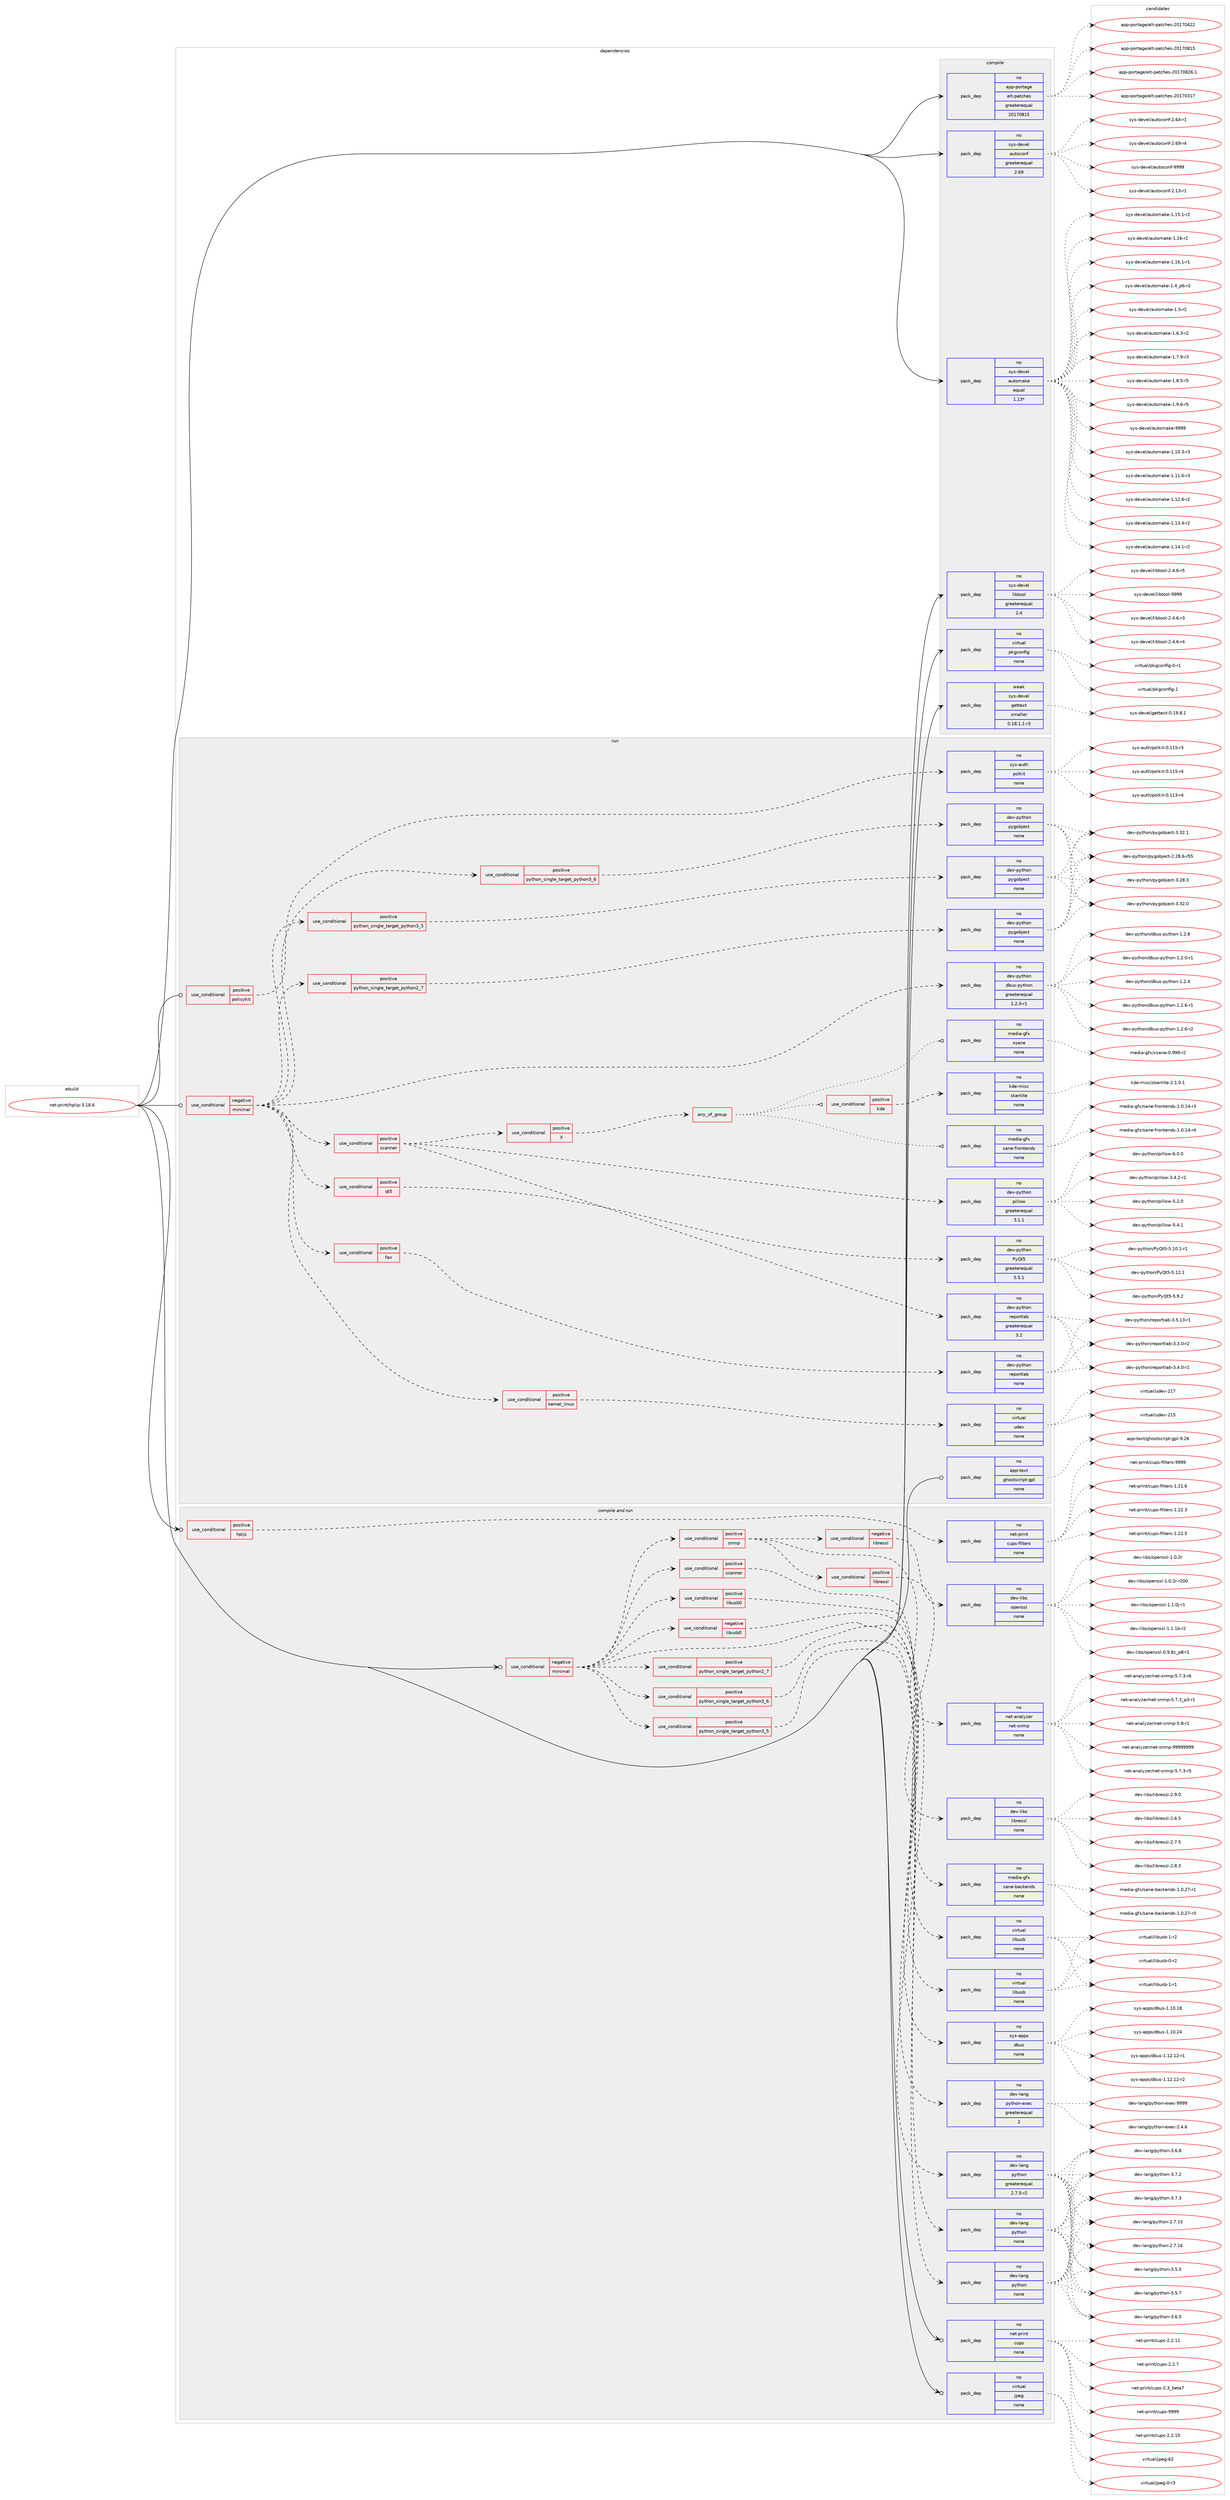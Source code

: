 digraph prolog {

# *************
# Graph options
# *************

newrank=true;
concentrate=true;
compound=true;
graph [rankdir=LR,fontname=Helvetica,fontsize=10,ranksep=1.5];#, ranksep=2.5, nodesep=0.2];
edge  [arrowhead=vee];
node  [fontname=Helvetica,fontsize=10];

# **********
# The ebuild
# **********

subgraph cluster_leftcol {
color=gray;
rank=same;
label=<<i>ebuild</i>>;
id [label="net-print/hplip-3.18.6", color=red, width=4, href="../net-print/hplip-3.18.6.svg"];
}

# ****************
# The dependencies
# ****************

subgraph cluster_midcol {
color=gray;
label=<<i>dependencies</i>>;
subgraph cluster_compile {
fillcolor="#eeeeee";
style=filled;
label=<<i>compile</i>>;
subgraph pack2963 {
dependency4004 [label=<<TABLE BORDER="0" CELLBORDER="1" CELLSPACING="0" CELLPADDING="4" WIDTH="220"><TR><TD ROWSPAN="6" CELLPADDING="30">pack_dep</TD></TR><TR><TD WIDTH="110">no</TD></TR><TR><TD>app-portage</TD></TR><TR><TD>elt-patches</TD></TR><TR><TD>greaterequal</TD></TR><TR><TD>20170815</TD></TR></TABLE>>, shape=none, color=blue];
}
id:e -> dependency4004:w [weight=20,style="solid",arrowhead="vee"];
subgraph pack2964 {
dependency4005 [label=<<TABLE BORDER="0" CELLBORDER="1" CELLSPACING="0" CELLPADDING="4" WIDTH="220"><TR><TD ROWSPAN="6" CELLPADDING="30">pack_dep</TD></TR><TR><TD WIDTH="110">no</TD></TR><TR><TD>sys-devel</TD></TR><TR><TD>autoconf</TD></TR><TR><TD>greaterequal</TD></TR><TR><TD>2.69</TD></TR></TABLE>>, shape=none, color=blue];
}
id:e -> dependency4005:w [weight=20,style="solid",arrowhead="vee"];
subgraph pack2965 {
dependency4006 [label=<<TABLE BORDER="0" CELLBORDER="1" CELLSPACING="0" CELLPADDING="4" WIDTH="220"><TR><TD ROWSPAN="6" CELLPADDING="30">pack_dep</TD></TR><TR><TD WIDTH="110">no</TD></TR><TR><TD>sys-devel</TD></TR><TR><TD>automake</TD></TR><TR><TD>equal</TD></TR><TR><TD>1.13*</TD></TR></TABLE>>, shape=none, color=blue];
}
id:e -> dependency4006:w [weight=20,style="solid",arrowhead="vee"];
subgraph pack2966 {
dependency4007 [label=<<TABLE BORDER="0" CELLBORDER="1" CELLSPACING="0" CELLPADDING="4" WIDTH="220"><TR><TD ROWSPAN="6" CELLPADDING="30">pack_dep</TD></TR><TR><TD WIDTH="110">no</TD></TR><TR><TD>sys-devel</TD></TR><TR><TD>libtool</TD></TR><TR><TD>greaterequal</TD></TR><TR><TD>2.4</TD></TR></TABLE>>, shape=none, color=blue];
}
id:e -> dependency4007:w [weight=20,style="solid",arrowhead="vee"];
subgraph pack2967 {
dependency4008 [label=<<TABLE BORDER="0" CELLBORDER="1" CELLSPACING="0" CELLPADDING="4" WIDTH="220"><TR><TD ROWSPAN="6" CELLPADDING="30">pack_dep</TD></TR><TR><TD WIDTH="110">no</TD></TR><TR><TD>virtual</TD></TR><TR><TD>pkgconfig</TD></TR><TR><TD>none</TD></TR><TR><TD></TD></TR></TABLE>>, shape=none, color=blue];
}
id:e -> dependency4008:w [weight=20,style="solid",arrowhead="vee"];
subgraph pack2968 {
dependency4009 [label=<<TABLE BORDER="0" CELLBORDER="1" CELLSPACING="0" CELLPADDING="4" WIDTH="220"><TR><TD ROWSPAN="6" CELLPADDING="30">pack_dep</TD></TR><TR><TD WIDTH="110">weak</TD></TR><TR><TD>sys-devel</TD></TR><TR><TD>gettext</TD></TR><TR><TD>smaller</TD></TR><TR><TD>0.18.1.1-r3</TD></TR></TABLE>>, shape=none, color=blue];
}
id:e -> dependency4009:w [weight=20,style="solid",arrowhead="vee"];
}
subgraph cluster_compileandrun {
fillcolor="#eeeeee";
style=filled;
label=<<i>compile and run</i>>;
subgraph cond973 {
dependency4010 [label=<<TABLE BORDER="0" CELLBORDER="1" CELLSPACING="0" CELLPADDING="4"><TR><TD ROWSPAN="3" CELLPADDING="10">use_conditional</TD></TR><TR><TD>negative</TD></TR><TR><TD>minimal</TD></TR></TABLE>>, shape=none, color=red];
subgraph cond974 {
dependency4011 [label=<<TABLE BORDER="0" CELLBORDER="1" CELLSPACING="0" CELLPADDING="4"><TR><TD ROWSPAN="3" CELLPADDING="10">use_conditional</TD></TR><TR><TD>positive</TD></TR><TR><TD>python_single_target_python2_7</TD></TR></TABLE>>, shape=none, color=red];
subgraph pack2969 {
dependency4012 [label=<<TABLE BORDER="0" CELLBORDER="1" CELLSPACING="0" CELLPADDING="4" WIDTH="220"><TR><TD ROWSPAN="6" CELLPADDING="30">pack_dep</TD></TR><TR><TD WIDTH="110">no</TD></TR><TR><TD>dev-lang</TD></TR><TR><TD>python</TD></TR><TR><TD>greaterequal</TD></TR><TR><TD>2.7.5-r2</TD></TR></TABLE>>, shape=none, color=blue];
}
dependency4011:e -> dependency4012:w [weight=20,style="dashed",arrowhead="vee"];
}
dependency4010:e -> dependency4011:w [weight=20,style="dashed",arrowhead="vee"];
subgraph cond975 {
dependency4013 [label=<<TABLE BORDER="0" CELLBORDER="1" CELLSPACING="0" CELLPADDING="4"><TR><TD ROWSPAN="3" CELLPADDING="10">use_conditional</TD></TR><TR><TD>positive</TD></TR><TR><TD>python_single_target_python3_5</TD></TR></TABLE>>, shape=none, color=red];
subgraph pack2970 {
dependency4014 [label=<<TABLE BORDER="0" CELLBORDER="1" CELLSPACING="0" CELLPADDING="4" WIDTH="220"><TR><TD ROWSPAN="6" CELLPADDING="30">pack_dep</TD></TR><TR><TD WIDTH="110">no</TD></TR><TR><TD>dev-lang</TD></TR><TR><TD>python</TD></TR><TR><TD>none</TD></TR><TR><TD></TD></TR></TABLE>>, shape=none, color=blue];
}
dependency4013:e -> dependency4014:w [weight=20,style="dashed",arrowhead="vee"];
}
dependency4010:e -> dependency4013:w [weight=20,style="dashed",arrowhead="vee"];
subgraph cond976 {
dependency4015 [label=<<TABLE BORDER="0" CELLBORDER="1" CELLSPACING="0" CELLPADDING="4"><TR><TD ROWSPAN="3" CELLPADDING="10">use_conditional</TD></TR><TR><TD>positive</TD></TR><TR><TD>python_single_target_python3_6</TD></TR></TABLE>>, shape=none, color=red];
subgraph pack2971 {
dependency4016 [label=<<TABLE BORDER="0" CELLBORDER="1" CELLSPACING="0" CELLPADDING="4" WIDTH="220"><TR><TD ROWSPAN="6" CELLPADDING="30">pack_dep</TD></TR><TR><TD WIDTH="110">no</TD></TR><TR><TD>dev-lang</TD></TR><TR><TD>python</TD></TR><TR><TD>none</TD></TR><TR><TD></TD></TR></TABLE>>, shape=none, color=blue];
}
dependency4015:e -> dependency4016:w [weight=20,style="dashed",arrowhead="vee"];
}
dependency4010:e -> dependency4015:w [weight=20,style="dashed",arrowhead="vee"];
subgraph pack2972 {
dependency4017 [label=<<TABLE BORDER="0" CELLBORDER="1" CELLSPACING="0" CELLPADDING="4" WIDTH="220"><TR><TD ROWSPAN="6" CELLPADDING="30">pack_dep</TD></TR><TR><TD WIDTH="110">no</TD></TR><TR><TD>dev-lang</TD></TR><TR><TD>python-exec</TD></TR><TR><TD>greaterequal</TD></TR><TR><TD>2</TD></TR></TABLE>>, shape=none, color=blue];
}
dependency4010:e -> dependency4017:w [weight=20,style="dashed",arrowhead="vee"];
subgraph pack2973 {
dependency4018 [label=<<TABLE BORDER="0" CELLBORDER="1" CELLSPACING="0" CELLPADDING="4" WIDTH="220"><TR><TD ROWSPAN="6" CELLPADDING="30">pack_dep</TD></TR><TR><TD WIDTH="110">no</TD></TR><TR><TD>sys-apps</TD></TR><TR><TD>dbus</TD></TR><TR><TD>none</TD></TR><TR><TD></TD></TR></TABLE>>, shape=none, color=blue];
}
dependency4010:e -> dependency4018:w [weight=20,style="dashed",arrowhead="vee"];
subgraph cond977 {
dependency4019 [label=<<TABLE BORDER="0" CELLBORDER="1" CELLSPACING="0" CELLPADDING="4"><TR><TD ROWSPAN="3" CELLPADDING="10">use_conditional</TD></TR><TR><TD>negative</TD></TR><TR><TD>libusb0</TD></TR></TABLE>>, shape=none, color=red];
subgraph pack2974 {
dependency4020 [label=<<TABLE BORDER="0" CELLBORDER="1" CELLSPACING="0" CELLPADDING="4" WIDTH="220"><TR><TD ROWSPAN="6" CELLPADDING="30">pack_dep</TD></TR><TR><TD WIDTH="110">no</TD></TR><TR><TD>virtual</TD></TR><TR><TD>libusb</TD></TR><TR><TD>none</TD></TR><TR><TD></TD></TR></TABLE>>, shape=none, color=blue];
}
dependency4019:e -> dependency4020:w [weight=20,style="dashed",arrowhead="vee"];
}
dependency4010:e -> dependency4019:w [weight=20,style="dashed",arrowhead="vee"];
subgraph cond978 {
dependency4021 [label=<<TABLE BORDER="0" CELLBORDER="1" CELLSPACING="0" CELLPADDING="4"><TR><TD ROWSPAN="3" CELLPADDING="10">use_conditional</TD></TR><TR><TD>positive</TD></TR><TR><TD>libusb0</TD></TR></TABLE>>, shape=none, color=red];
subgraph pack2975 {
dependency4022 [label=<<TABLE BORDER="0" CELLBORDER="1" CELLSPACING="0" CELLPADDING="4" WIDTH="220"><TR><TD ROWSPAN="6" CELLPADDING="30">pack_dep</TD></TR><TR><TD WIDTH="110">no</TD></TR><TR><TD>virtual</TD></TR><TR><TD>libusb</TD></TR><TR><TD>none</TD></TR><TR><TD></TD></TR></TABLE>>, shape=none, color=blue];
}
dependency4021:e -> dependency4022:w [weight=20,style="dashed",arrowhead="vee"];
}
dependency4010:e -> dependency4021:w [weight=20,style="dashed",arrowhead="vee"];
subgraph cond979 {
dependency4023 [label=<<TABLE BORDER="0" CELLBORDER="1" CELLSPACING="0" CELLPADDING="4"><TR><TD ROWSPAN="3" CELLPADDING="10">use_conditional</TD></TR><TR><TD>positive</TD></TR><TR><TD>scanner</TD></TR></TABLE>>, shape=none, color=red];
subgraph pack2976 {
dependency4024 [label=<<TABLE BORDER="0" CELLBORDER="1" CELLSPACING="0" CELLPADDING="4" WIDTH="220"><TR><TD ROWSPAN="6" CELLPADDING="30">pack_dep</TD></TR><TR><TD WIDTH="110">no</TD></TR><TR><TD>media-gfx</TD></TR><TR><TD>sane-backends</TD></TR><TR><TD>none</TD></TR><TR><TD></TD></TR></TABLE>>, shape=none, color=blue];
}
dependency4023:e -> dependency4024:w [weight=20,style="dashed",arrowhead="vee"];
}
dependency4010:e -> dependency4023:w [weight=20,style="dashed",arrowhead="vee"];
subgraph cond980 {
dependency4025 [label=<<TABLE BORDER="0" CELLBORDER="1" CELLSPACING="0" CELLPADDING="4"><TR><TD ROWSPAN="3" CELLPADDING="10">use_conditional</TD></TR><TR><TD>positive</TD></TR><TR><TD>snmp</TD></TR></TABLE>>, shape=none, color=red];
subgraph cond981 {
dependency4026 [label=<<TABLE BORDER="0" CELLBORDER="1" CELLSPACING="0" CELLPADDING="4"><TR><TD ROWSPAN="3" CELLPADDING="10">use_conditional</TD></TR><TR><TD>negative</TD></TR><TR><TD>libressl</TD></TR></TABLE>>, shape=none, color=red];
subgraph pack2977 {
dependency4027 [label=<<TABLE BORDER="0" CELLBORDER="1" CELLSPACING="0" CELLPADDING="4" WIDTH="220"><TR><TD ROWSPAN="6" CELLPADDING="30">pack_dep</TD></TR><TR><TD WIDTH="110">no</TD></TR><TR><TD>dev-libs</TD></TR><TR><TD>openssl</TD></TR><TR><TD>none</TD></TR><TR><TD></TD></TR></TABLE>>, shape=none, color=blue];
}
dependency4026:e -> dependency4027:w [weight=20,style="dashed",arrowhead="vee"];
}
dependency4025:e -> dependency4026:w [weight=20,style="dashed",arrowhead="vee"];
subgraph cond982 {
dependency4028 [label=<<TABLE BORDER="0" CELLBORDER="1" CELLSPACING="0" CELLPADDING="4"><TR><TD ROWSPAN="3" CELLPADDING="10">use_conditional</TD></TR><TR><TD>positive</TD></TR><TR><TD>libressl</TD></TR></TABLE>>, shape=none, color=red];
subgraph pack2978 {
dependency4029 [label=<<TABLE BORDER="0" CELLBORDER="1" CELLSPACING="0" CELLPADDING="4" WIDTH="220"><TR><TD ROWSPAN="6" CELLPADDING="30">pack_dep</TD></TR><TR><TD WIDTH="110">no</TD></TR><TR><TD>dev-libs</TD></TR><TR><TD>libressl</TD></TR><TR><TD>none</TD></TR><TR><TD></TD></TR></TABLE>>, shape=none, color=blue];
}
dependency4028:e -> dependency4029:w [weight=20,style="dashed",arrowhead="vee"];
}
dependency4025:e -> dependency4028:w [weight=20,style="dashed",arrowhead="vee"];
subgraph pack2979 {
dependency4030 [label=<<TABLE BORDER="0" CELLBORDER="1" CELLSPACING="0" CELLPADDING="4" WIDTH="220"><TR><TD ROWSPAN="6" CELLPADDING="30">pack_dep</TD></TR><TR><TD WIDTH="110">no</TD></TR><TR><TD>net-analyzer</TD></TR><TR><TD>net-snmp</TD></TR><TR><TD>none</TD></TR><TR><TD></TD></TR></TABLE>>, shape=none, color=blue];
}
dependency4025:e -> dependency4030:w [weight=20,style="dashed",arrowhead="vee"];
}
dependency4010:e -> dependency4025:w [weight=20,style="dashed",arrowhead="vee"];
}
id:e -> dependency4010:w [weight=20,style="solid",arrowhead="odotvee"];
subgraph cond983 {
dependency4031 [label=<<TABLE BORDER="0" CELLBORDER="1" CELLSPACING="0" CELLPADDING="4"><TR><TD ROWSPAN="3" CELLPADDING="10">use_conditional</TD></TR><TR><TD>positive</TD></TR><TR><TD>hpijs</TD></TR></TABLE>>, shape=none, color=red];
subgraph pack2980 {
dependency4032 [label=<<TABLE BORDER="0" CELLBORDER="1" CELLSPACING="0" CELLPADDING="4" WIDTH="220"><TR><TD ROWSPAN="6" CELLPADDING="30">pack_dep</TD></TR><TR><TD WIDTH="110">no</TD></TR><TR><TD>net-print</TD></TR><TR><TD>cups-filters</TD></TR><TR><TD>none</TD></TR><TR><TD></TD></TR></TABLE>>, shape=none, color=blue];
}
dependency4031:e -> dependency4032:w [weight=20,style="dashed",arrowhead="vee"];
}
id:e -> dependency4031:w [weight=20,style="solid",arrowhead="odotvee"];
subgraph pack2981 {
dependency4033 [label=<<TABLE BORDER="0" CELLBORDER="1" CELLSPACING="0" CELLPADDING="4" WIDTH="220"><TR><TD ROWSPAN="6" CELLPADDING="30">pack_dep</TD></TR><TR><TD WIDTH="110">no</TD></TR><TR><TD>net-print</TD></TR><TR><TD>cups</TD></TR><TR><TD>none</TD></TR><TR><TD></TD></TR></TABLE>>, shape=none, color=blue];
}
id:e -> dependency4033:w [weight=20,style="solid",arrowhead="odotvee"];
subgraph pack2982 {
dependency4034 [label=<<TABLE BORDER="0" CELLBORDER="1" CELLSPACING="0" CELLPADDING="4" WIDTH="220"><TR><TD ROWSPAN="6" CELLPADDING="30">pack_dep</TD></TR><TR><TD WIDTH="110">no</TD></TR><TR><TD>virtual</TD></TR><TR><TD>jpeg</TD></TR><TR><TD>none</TD></TR><TR><TD></TD></TR></TABLE>>, shape=none, color=blue];
}
id:e -> dependency4034:w [weight=20,style="solid",arrowhead="odotvee"];
}
subgraph cluster_run {
fillcolor="#eeeeee";
style=filled;
label=<<i>run</i>>;
subgraph cond984 {
dependency4035 [label=<<TABLE BORDER="0" CELLBORDER="1" CELLSPACING="0" CELLPADDING="4"><TR><TD ROWSPAN="3" CELLPADDING="10">use_conditional</TD></TR><TR><TD>negative</TD></TR><TR><TD>minimal</TD></TR></TABLE>>, shape=none, color=red];
subgraph pack2983 {
dependency4036 [label=<<TABLE BORDER="0" CELLBORDER="1" CELLSPACING="0" CELLPADDING="4" WIDTH="220"><TR><TD ROWSPAN="6" CELLPADDING="30">pack_dep</TD></TR><TR><TD WIDTH="110">no</TD></TR><TR><TD>dev-python</TD></TR><TR><TD>dbus-python</TD></TR><TR><TD>greaterequal</TD></TR><TR><TD>1.2.0-r1</TD></TR></TABLE>>, shape=none, color=blue];
}
dependency4035:e -> dependency4036:w [weight=20,style="dashed",arrowhead="vee"];
subgraph cond985 {
dependency4037 [label=<<TABLE BORDER="0" CELLBORDER="1" CELLSPACING="0" CELLPADDING="4"><TR><TD ROWSPAN="3" CELLPADDING="10">use_conditional</TD></TR><TR><TD>positive</TD></TR><TR><TD>python_single_target_python2_7</TD></TR></TABLE>>, shape=none, color=red];
subgraph pack2984 {
dependency4038 [label=<<TABLE BORDER="0" CELLBORDER="1" CELLSPACING="0" CELLPADDING="4" WIDTH="220"><TR><TD ROWSPAN="6" CELLPADDING="30">pack_dep</TD></TR><TR><TD WIDTH="110">no</TD></TR><TR><TD>dev-python</TD></TR><TR><TD>pygobject</TD></TR><TR><TD>none</TD></TR><TR><TD></TD></TR></TABLE>>, shape=none, color=blue];
}
dependency4037:e -> dependency4038:w [weight=20,style="dashed",arrowhead="vee"];
}
dependency4035:e -> dependency4037:w [weight=20,style="dashed",arrowhead="vee"];
subgraph cond986 {
dependency4039 [label=<<TABLE BORDER="0" CELLBORDER="1" CELLSPACING="0" CELLPADDING="4"><TR><TD ROWSPAN="3" CELLPADDING="10">use_conditional</TD></TR><TR><TD>positive</TD></TR><TR><TD>python_single_target_python3_5</TD></TR></TABLE>>, shape=none, color=red];
subgraph pack2985 {
dependency4040 [label=<<TABLE BORDER="0" CELLBORDER="1" CELLSPACING="0" CELLPADDING="4" WIDTH="220"><TR><TD ROWSPAN="6" CELLPADDING="30">pack_dep</TD></TR><TR><TD WIDTH="110">no</TD></TR><TR><TD>dev-python</TD></TR><TR><TD>pygobject</TD></TR><TR><TD>none</TD></TR><TR><TD></TD></TR></TABLE>>, shape=none, color=blue];
}
dependency4039:e -> dependency4040:w [weight=20,style="dashed",arrowhead="vee"];
}
dependency4035:e -> dependency4039:w [weight=20,style="dashed",arrowhead="vee"];
subgraph cond987 {
dependency4041 [label=<<TABLE BORDER="0" CELLBORDER="1" CELLSPACING="0" CELLPADDING="4"><TR><TD ROWSPAN="3" CELLPADDING="10">use_conditional</TD></TR><TR><TD>positive</TD></TR><TR><TD>python_single_target_python3_6</TD></TR></TABLE>>, shape=none, color=red];
subgraph pack2986 {
dependency4042 [label=<<TABLE BORDER="0" CELLBORDER="1" CELLSPACING="0" CELLPADDING="4" WIDTH="220"><TR><TD ROWSPAN="6" CELLPADDING="30">pack_dep</TD></TR><TR><TD WIDTH="110">no</TD></TR><TR><TD>dev-python</TD></TR><TR><TD>pygobject</TD></TR><TR><TD>none</TD></TR><TR><TD></TD></TR></TABLE>>, shape=none, color=blue];
}
dependency4041:e -> dependency4042:w [weight=20,style="dashed",arrowhead="vee"];
}
dependency4035:e -> dependency4041:w [weight=20,style="dashed",arrowhead="vee"];
subgraph cond988 {
dependency4043 [label=<<TABLE BORDER="0" CELLBORDER="1" CELLSPACING="0" CELLPADDING="4"><TR><TD ROWSPAN="3" CELLPADDING="10">use_conditional</TD></TR><TR><TD>positive</TD></TR><TR><TD>fax</TD></TR></TABLE>>, shape=none, color=red];
subgraph pack2987 {
dependency4044 [label=<<TABLE BORDER="0" CELLBORDER="1" CELLSPACING="0" CELLPADDING="4" WIDTH="220"><TR><TD ROWSPAN="6" CELLPADDING="30">pack_dep</TD></TR><TR><TD WIDTH="110">no</TD></TR><TR><TD>dev-python</TD></TR><TR><TD>reportlab</TD></TR><TR><TD>none</TD></TR><TR><TD></TD></TR></TABLE>>, shape=none, color=blue];
}
dependency4043:e -> dependency4044:w [weight=20,style="dashed",arrowhead="vee"];
}
dependency4035:e -> dependency4043:w [weight=20,style="dashed",arrowhead="vee"];
subgraph cond989 {
dependency4045 [label=<<TABLE BORDER="0" CELLBORDER="1" CELLSPACING="0" CELLPADDING="4"><TR><TD ROWSPAN="3" CELLPADDING="10">use_conditional</TD></TR><TR><TD>positive</TD></TR><TR><TD>kernel_linux</TD></TR></TABLE>>, shape=none, color=red];
subgraph pack2988 {
dependency4046 [label=<<TABLE BORDER="0" CELLBORDER="1" CELLSPACING="0" CELLPADDING="4" WIDTH="220"><TR><TD ROWSPAN="6" CELLPADDING="30">pack_dep</TD></TR><TR><TD WIDTH="110">no</TD></TR><TR><TD>virtual</TD></TR><TR><TD>udev</TD></TR><TR><TD>none</TD></TR><TR><TD></TD></TR></TABLE>>, shape=none, color=blue];
}
dependency4045:e -> dependency4046:w [weight=20,style="dashed",arrowhead="vee"];
}
dependency4035:e -> dependency4045:w [weight=20,style="dashed",arrowhead="vee"];
subgraph cond990 {
dependency4047 [label=<<TABLE BORDER="0" CELLBORDER="1" CELLSPACING="0" CELLPADDING="4"><TR><TD ROWSPAN="3" CELLPADDING="10">use_conditional</TD></TR><TR><TD>positive</TD></TR><TR><TD>qt5</TD></TR></TABLE>>, shape=none, color=red];
subgraph pack2989 {
dependency4048 [label=<<TABLE BORDER="0" CELLBORDER="1" CELLSPACING="0" CELLPADDING="4" WIDTH="220"><TR><TD ROWSPAN="6" CELLPADDING="30">pack_dep</TD></TR><TR><TD WIDTH="110">no</TD></TR><TR><TD>dev-python</TD></TR><TR><TD>PyQt5</TD></TR><TR><TD>greaterequal</TD></TR><TR><TD>5.5.1</TD></TR></TABLE>>, shape=none, color=blue];
}
dependency4047:e -> dependency4048:w [weight=20,style="dashed",arrowhead="vee"];
}
dependency4035:e -> dependency4047:w [weight=20,style="dashed",arrowhead="vee"];
subgraph cond991 {
dependency4049 [label=<<TABLE BORDER="0" CELLBORDER="1" CELLSPACING="0" CELLPADDING="4"><TR><TD ROWSPAN="3" CELLPADDING="10">use_conditional</TD></TR><TR><TD>positive</TD></TR><TR><TD>scanner</TD></TR></TABLE>>, shape=none, color=red];
subgraph pack2990 {
dependency4050 [label=<<TABLE BORDER="0" CELLBORDER="1" CELLSPACING="0" CELLPADDING="4" WIDTH="220"><TR><TD ROWSPAN="6" CELLPADDING="30">pack_dep</TD></TR><TR><TD WIDTH="110">no</TD></TR><TR><TD>dev-python</TD></TR><TR><TD>reportlab</TD></TR><TR><TD>greaterequal</TD></TR><TR><TD>3.2</TD></TR></TABLE>>, shape=none, color=blue];
}
dependency4049:e -> dependency4050:w [weight=20,style="dashed",arrowhead="vee"];
subgraph pack2991 {
dependency4051 [label=<<TABLE BORDER="0" CELLBORDER="1" CELLSPACING="0" CELLPADDING="4" WIDTH="220"><TR><TD ROWSPAN="6" CELLPADDING="30">pack_dep</TD></TR><TR><TD WIDTH="110">no</TD></TR><TR><TD>dev-python</TD></TR><TR><TD>pillow</TD></TR><TR><TD>greaterequal</TD></TR><TR><TD>3.1.1</TD></TR></TABLE>>, shape=none, color=blue];
}
dependency4049:e -> dependency4051:w [weight=20,style="dashed",arrowhead="vee"];
subgraph cond992 {
dependency4052 [label=<<TABLE BORDER="0" CELLBORDER="1" CELLSPACING="0" CELLPADDING="4"><TR><TD ROWSPAN="3" CELLPADDING="10">use_conditional</TD></TR><TR><TD>positive</TD></TR><TR><TD>X</TD></TR></TABLE>>, shape=none, color=red];
subgraph any55 {
dependency4053 [label=<<TABLE BORDER="0" CELLBORDER="1" CELLSPACING="0" CELLPADDING="4"><TR><TD CELLPADDING="10">any_of_group</TD></TR></TABLE>>, shape=none, color=red];subgraph cond993 {
dependency4054 [label=<<TABLE BORDER="0" CELLBORDER="1" CELLSPACING="0" CELLPADDING="4"><TR><TD ROWSPAN="3" CELLPADDING="10">use_conditional</TD></TR><TR><TD>positive</TD></TR><TR><TD>kde</TD></TR></TABLE>>, shape=none, color=red];
subgraph pack2992 {
dependency4055 [label=<<TABLE BORDER="0" CELLBORDER="1" CELLSPACING="0" CELLPADDING="4" WIDTH="220"><TR><TD ROWSPAN="6" CELLPADDING="30">pack_dep</TD></TR><TR><TD WIDTH="110">no</TD></TR><TR><TD>kde-misc</TD></TR><TR><TD>skanlite</TD></TR><TR><TD>none</TD></TR><TR><TD></TD></TR></TABLE>>, shape=none, color=blue];
}
dependency4054:e -> dependency4055:w [weight=20,style="dashed",arrowhead="vee"];
}
dependency4053:e -> dependency4054:w [weight=20,style="dotted",arrowhead="oinv"];
subgraph pack2993 {
dependency4056 [label=<<TABLE BORDER="0" CELLBORDER="1" CELLSPACING="0" CELLPADDING="4" WIDTH="220"><TR><TD ROWSPAN="6" CELLPADDING="30">pack_dep</TD></TR><TR><TD WIDTH="110">no</TD></TR><TR><TD>media-gfx</TD></TR><TR><TD>xsane</TD></TR><TR><TD>none</TD></TR><TR><TD></TD></TR></TABLE>>, shape=none, color=blue];
}
dependency4053:e -> dependency4056:w [weight=20,style="dotted",arrowhead="oinv"];
subgraph pack2994 {
dependency4057 [label=<<TABLE BORDER="0" CELLBORDER="1" CELLSPACING="0" CELLPADDING="4" WIDTH="220"><TR><TD ROWSPAN="6" CELLPADDING="30">pack_dep</TD></TR><TR><TD WIDTH="110">no</TD></TR><TR><TD>media-gfx</TD></TR><TR><TD>sane-frontends</TD></TR><TR><TD>none</TD></TR><TR><TD></TD></TR></TABLE>>, shape=none, color=blue];
}
dependency4053:e -> dependency4057:w [weight=20,style="dotted",arrowhead="oinv"];
}
dependency4052:e -> dependency4053:w [weight=20,style="dashed",arrowhead="vee"];
}
dependency4049:e -> dependency4052:w [weight=20,style="dashed",arrowhead="vee"];
}
dependency4035:e -> dependency4049:w [weight=20,style="dashed",arrowhead="vee"];
}
id:e -> dependency4035:w [weight=20,style="solid",arrowhead="odot"];
subgraph cond994 {
dependency4058 [label=<<TABLE BORDER="0" CELLBORDER="1" CELLSPACING="0" CELLPADDING="4"><TR><TD ROWSPAN="3" CELLPADDING="10">use_conditional</TD></TR><TR><TD>positive</TD></TR><TR><TD>policykit</TD></TR></TABLE>>, shape=none, color=red];
subgraph pack2995 {
dependency4059 [label=<<TABLE BORDER="0" CELLBORDER="1" CELLSPACING="0" CELLPADDING="4" WIDTH="220"><TR><TD ROWSPAN="6" CELLPADDING="30">pack_dep</TD></TR><TR><TD WIDTH="110">no</TD></TR><TR><TD>sys-auth</TD></TR><TR><TD>polkit</TD></TR><TR><TD>none</TD></TR><TR><TD></TD></TR></TABLE>>, shape=none, color=blue];
}
dependency4058:e -> dependency4059:w [weight=20,style="dashed",arrowhead="vee"];
}
id:e -> dependency4058:w [weight=20,style="solid",arrowhead="odot"];
subgraph pack2996 {
dependency4060 [label=<<TABLE BORDER="0" CELLBORDER="1" CELLSPACING="0" CELLPADDING="4" WIDTH="220"><TR><TD ROWSPAN="6" CELLPADDING="30">pack_dep</TD></TR><TR><TD WIDTH="110">no</TD></TR><TR><TD>app-text</TD></TR><TR><TD>ghostscript-gpl</TD></TR><TR><TD>none</TD></TR><TR><TD></TD></TR></TABLE>>, shape=none, color=blue];
}
id:e -> dependency4060:w [weight=20,style="solid",arrowhead="odot"];
}
}

# **************
# The candidates
# **************

subgraph cluster_choices {
rank=same;
color=gray;
label=<<i>candidates</i>>;

subgraph choice2963 {
color=black;
nodesep=1;
choice97112112451121111141169710310147101108116451129711699104101115455048495548514955 [label="app-portage/elt-patches-20170317", color=red, width=4,href="../app-portage/elt-patches-20170317.svg"];
choice97112112451121111141169710310147101108116451129711699104101115455048495548525050 [label="app-portage/elt-patches-20170422", color=red, width=4,href="../app-portage/elt-patches-20170422.svg"];
choice97112112451121111141169710310147101108116451129711699104101115455048495548564953 [label="app-portage/elt-patches-20170815", color=red, width=4,href="../app-portage/elt-patches-20170815.svg"];
choice971121124511211111411697103101471011081164511297116991041011154550484955485650544649 [label="app-portage/elt-patches-20170826.1", color=red, width=4,href="../app-portage/elt-patches-20170826.1.svg"];
dependency4004:e -> choice97112112451121111141169710310147101108116451129711699104101115455048495548514955:w [style=dotted,weight="100"];
dependency4004:e -> choice97112112451121111141169710310147101108116451129711699104101115455048495548525050:w [style=dotted,weight="100"];
dependency4004:e -> choice97112112451121111141169710310147101108116451129711699104101115455048495548564953:w [style=dotted,weight="100"];
dependency4004:e -> choice971121124511211111411697103101471011081164511297116991041011154550484955485650544649:w [style=dotted,weight="100"];
}
subgraph choice2964 {
color=black;
nodesep=1;
choice1151211154510010111810110847971171161119911111010245504649514511449 [label="sys-devel/autoconf-2.13-r1", color=red, width=4,href="../sys-devel/autoconf-2.13-r1.svg"];
choice1151211154510010111810110847971171161119911111010245504654524511449 [label="sys-devel/autoconf-2.64-r1", color=red, width=4,href="../sys-devel/autoconf-2.64-r1.svg"];
choice1151211154510010111810110847971171161119911111010245504654574511452 [label="sys-devel/autoconf-2.69-r4", color=red, width=4,href="../sys-devel/autoconf-2.69-r4.svg"];
choice115121115451001011181011084797117116111991111101024557575757 [label="sys-devel/autoconf-9999", color=red, width=4,href="../sys-devel/autoconf-9999.svg"];
dependency4005:e -> choice1151211154510010111810110847971171161119911111010245504649514511449:w [style=dotted,weight="100"];
dependency4005:e -> choice1151211154510010111810110847971171161119911111010245504654524511449:w [style=dotted,weight="100"];
dependency4005:e -> choice1151211154510010111810110847971171161119911111010245504654574511452:w [style=dotted,weight="100"];
dependency4005:e -> choice115121115451001011181011084797117116111991111101024557575757:w [style=dotted,weight="100"];
}
subgraph choice2965 {
color=black;
nodesep=1;
choice11512111545100101118101108479711711611110997107101454946494846514511451 [label="sys-devel/automake-1.10.3-r3", color=red, width=4,href="../sys-devel/automake-1.10.3-r3.svg"];
choice11512111545100101118101108479711711611110997107101454946494946544511451 [label="sys-devel/automake-1.11.6-r3", color=red, width=4,href="../sys-devel/automake-1.11.6-r3.svg"];
choice11512111545100101118101108479711711611110997107101454946495046544511450 [label="sys-devel/automake-1.12.6-r2", color=red, width=4,href="../sys-devel/automake-1.12.6-r2.svg"];
choice11512111545100101118101108479711711611110997107101454946495146524511450 [label="sys-devel/automake-1.13.4-r2", color=red, width=4,href="../sys-devel/automake-1.13.4-r2.svg"];
choice11512111545100101118101108479711711611110997107101454946495246494511450 [label="sys-devel/automake-1.14.1-r2", color=red, width=4,href="../sys-devel/automake-1.14.1-r2.svg"];
choice11512111545100101118101108479711711611110997107101454946495346494511450 [label="sys-devel/automake-1.15.1-r2", color=red, width=4,href="../sys-devel/automake-1.15.1-r2.svg"];
choice1151211154510010111810110847971171161111099710710145494649544511450 [label="sys-devel/automake-1.16-r2", color=red, width=4,href="../sys-devel/automake-1.16-r2.svg"];
choice11512111545100101118101108479711711611110997107101454946495446494511449 [label="sys-devel/automake-1.16.1-r1", color=red, width=4,href="../sys-devel/automake-1.16.1-r1.svg"];
choice115121115451001011181011084797117116111109971071014549465295112544511450 [label="sys-devel/automake-1.4_p6-r2", color=red, width=4,href="../sys-devel/automake-1.4_p6-r2.svg"];
choice11512111545100101118101108479711711611110997107101454946534511450 [label="sys-devel/automake-1.5-r2", color=red, width=4,href="../sys-devel/automake-1.5-r2.svg"];
choice115121115451001011181011084797117116111109971071014549465446514511450 [label="sys-devel/automake-1.6.3-r2", color=red, width=4,href="../sys-devel/automake-1.6.3-r2.svg"];
choice115121115451001011181011084797117116111109971071014549465546574511451 [label="sys-devel/automake-1.7.9-r3", color=red, width=4,href="../sys-devel/automake-1.7.9-r3.svg"];
choice115121115451001011181011084797117116111109971071014549465646534511453 [label="sys-devel/automake-1.8.5-r5", color=red, width=4,href="../sys-devel/automake-1.8.5-r5.svg"];
choice115121115451001011181011084797117116111109971071014549465746544511453 [label="sys-devel/automake-1.9.6-r5", color=red, width=4,href="../sys-devel/automake-1.9.6-r5.svg"];
choice115121115451001011181011084797117116111109971071014557575757 [label="sys-devel/automake-9999", color=red, width=4,href="../sys-devel/automake-9999.svg"];
dependency4006:e -> choice11512111545100101118101108479711711611110997107101454946494846514511451:w [style=dotted,weight="100"];
dependency4006:e -> choice11512111545100101118101108479711711611110997107101454946494946544511451:w [style=dotted,weight="100"];
dependency4006:e -> choice11512111545100101118101108479711711611110997107101454946495046544511450:w [style=dotted,weight="100"];
dependency4006:e -> choice11512111545100101118101108479711711611110997107101454946495146524511450:w [style=dotted,weight="100"];
dependency4006:e -> choice11512111545100101118101108479711711611110997107101454946495246494511450:w [style=dotted,weight="100"];
dependency4006:e -> choice11512111545100101118101108479711711611110997107101454946495346494511450:w [style=dotted,weight="100"];
dependency4006:e -> choice1151211154510010111810110847971171161111099710710145494649544511450:w [style=dotted,weight="100"];
dependency4006:e -> choice11512111545100101118101108479711711611110997107101454946495446494511449:w [style=dotted,weight="100"];
dependency4006:e -> choice115121115451001011181011084797117116111109971071014549465295112544511450:w [style=dotted,weight="100"];
dependency4006:e -> choice11512111545100101118101108479711711611110997107101454946534511450:w [style=dotted,weight="100"];
dependency4006:e -> choice115121115451001011181011084797117116111109971071014549465446514511450:w [style=dotted,weight="100"];
dependency4006:e -> choice115121115451001011181011084797117116111109971071014549465546574511451:w [style=dotted,weight="100"];
dependency4006:e -> choice115121115451001011181011084797117116111109971071014549465646534511453:w [style=dotted,weight="100"];
dependency4006:e -> choice115121115451001011181011084797117116111109971071014549465746544511453:w [style=dotted,weight="100"];
dependency4006:e -> choice115121115451001011181011084797117116111109971071014557575757:w [style=dotted,weight="100"];
}
subgraph choice2966 {
color=black;
nodesep=1;
choice1151211154510010111810110847108105981161111111084550465246544511451 [label="sys-devel/libtool-2.4.6-r3", color=red, width=4,href="../sys-devel/libtool-2.4.6-r3.svg"];
choice1151211154510010111810110847108105981161111111084550465246544511452 [label="sys-devel/libtool-2.4.6-r4", color=red, width=4,href="../sys-devel/libtool-2.4.6-r4.svg"];
choice1151211154510010111810110847108105981161111111084550465246544511453 [label="sys-devel/libtool-2.4.6-r5", color=red, width=4,href="../sys-devel/libtool-2.4.6-r5.svg"];
choice1151211154510010111810110847108105981161111111084557575757 [label="sys-devel/libtool-9999", color=red, width=4,href="../sys-devel/libtool-9999.svg"];
dependency4007:e -> choice1151211154510010111810110847108105981161111111084550465246544511451:w [style=dotted,weight="100"];
dependency4007:e -> choice1151211154510010111810110847108105981161111111084550465246544511452:w [style=dotted,weight="100"];
dependency4007:e -> choice1151211154510010111810110847108105981161111111084550465246544511453:w [style=dotted,weight="100"];
dependency4007:e -> choice1151211154510010111810110847108105981161111111084557575757:w [style=dotted,weight="100"];
}
subgraph choice2967 {
color=black;
nodesep=1;
choice11810511411611797108471121071039911111010210510345484511449 [label="virtual/pkgconfig-0-r1", color=red, width=4,href="../virtual/pkgconfig-0-r1.svg"];
choice1181051141161179710847112107103991111101021051034549 [label="virtual/pkgconfig-1", color=red, width=4,href="../virtual/pkgconfig-1.svg"];
dependency4008:e -> choice11810511411611797108471121071039911111010210510345484511449:w [style=dotted,weight="100"];
dependency4008:e -> choice1181051141161179710847112107103991111101021051034549:w [style=dotted,weight="100"];
}
subgraph choice2968 {
color=black;
nodesep=1;
choice1151211154510010111810110847103101116116101120116454846495746564649 [label="sys-devel/gettext-0.19.8.1", color=red, width=4,href="../sys-devel/gettext-0.19.8.1.svg"];
dependency4009:e -> choice1151211154510010111810110847103101116116101120116454846495746564649:w [style=dotted,weight="100"];
}
subgraph choice2969 {
color=black;
nodesep=1;
choice10010111845108971101034711212111610411111045504655464953 [label="dev-lang/python-2.7.15", color=red, width=4,href="../dev-lang/python-2.7.15.svg"];
choice10010111845108971101034711212111610411111045504655464954 [label="dev-lang/python-2.7.16", color=red, width=4,href="../dev-lang/python-2.7.16.svg"];
choice100101118451089711010347112121116104111110455146534653 [label="dev-lang/python-3.5.5", color=red, width=4,href="../dev-lang/python-3.5.5.svg"];
choice100101118451089711010347112121116104111110455146534655 [label="dev-lang/python-3.5.7", color=red, width=4,href="../dev-lang/python-3.5.7.svg"];
choice100101118451089711010347112121116104111110455146544653 [label="dev-lang/python-3.6.5", color=red, width=4,href="../dev-lang/python-3.6.5.svg"];
choice100101118451089711010347112121116104111110455146544656 [label="dev-lang/python-3.6.8", color=red, width=4,href="../dev-lang/python-3.6.8.svg"];
choice100101118451089711010347112121116104111110455146554650 [label="dev-lang/python-3.7.2", color=red, width=4,href="../dev-lang/python-3.7.2.svg"];
choice100101118451089711010347112121116104111110455146554651 [label="dev-lang/python-3.7.3", color=red, width=4,href="../dev-lang/python-3.7.3.svg"];
dependency4012:e -> choice10010111845108971101034711212111610411111045504655464953:w [style=dotted,weight="100"];
dependency4012:e -> choice10010111845108971101034711212111610411111045504655464954:w [style=dotted,weight="100"];
dependency4012:e -> choice100101118451089711010347112121116104111110455146534653:w [style=dotted,weight="100"];
dependency4012:e -> choice100101118451089711010347112121116104111110455146534655:w [style=dotted,weight="100"];
dependency4012:e -> choice100101118451089711010347112121116104111110455146544653:w [style=dotted,weight="100"];
dependency4012:e -> choice100101118451089711010347112121116104111110455146544656:w [style=dotted,weight="100"];
dependency4012:e -> choice100101118451089711010347112121116104111110455146554650:w [style=dotted,weight="100"];
dependency4012:e -> choice100101118451089711010347112121116104111110455146554651:w [style=dotted,weight="100"];
}
subgraph choice2970 {
color=black;
nodesep=1;
choice10010111845108971101034711212111610411111045504655464953 [label="dev-lang/python-2.7.15", color=red, width=4,href="../dev-lang/python-2.7.15.svg"];
choice10010111845108971101034711212111610411111045504655464954 [label="dev-lang/python-2.7.16", color=red, width=4,href="../dev-lang/python-2.7.16.svg"];
choice100101118451089711010347112121116104111110455146534653 [label="dev-lang/python-3.5.5", color=red, width=4,href="../dev-lang/python-3.5.5.svg"];
choice100101118451089711010347112121116104111110455146534655 [label="dev-lang/python-3.5.7", color=red, width=4,href="../dev-lang/python-3.5.7.svg"];
choice100101118451089711010347112121116104111110455146544653 [label="dev-lang/python-3.6.5", color=red, width=4,href="../dev-lang/python-3.6.5.svg"];
choice100101118451089711010347112121116104111110455146544656 [label="dev-lang/python-3.6.8", color=red, width=4,href="../dev-lang/python-3.6.8.svg"];
choice100101118451089711010347112121116104111110455146554650 [label="dev-lang/python-3.7.2", color=red, width=4,href="../dev-lang/python-3.7.2.svg"];
choice100101118451089711010347112121116104111110455146554651 [label="dev-lang/python-3.7.3", color=red, width=4,href="../dev-lang/python-3.7.3.svg"];
dependency4014:e -> choice10010111845108971101034711212111610411111045504655464953:w [style=dotted,weight="100"];
dependency4014:e -> choice10010111845108971101034711212111610411111045504655464954:w [style=dotted,weight="100"];
dependency4014:e -> choice100101118451089711010347112121116104111110455146534653:w [style=dotted,weight="100"];
dependency4014:e -> choice100101118451089711010347112121116104111110455146534655:w [style=dotted,weight="100"];
dependency4014:e -> choice100101118451089711010347112121116104111110455146544653:w [style=dotted,weight="100"];
dependency4014:e -> choice100101118451089711010347112121116104111110455146544656:w [style=dotted,weight="100"];
dependency4014:e -> choice100101118451089711010347112121116104111110455146554650:w [style=dotted,weight="100"];
dependency4014:e -> choice100101118451089711010347112121116104111110455146554651:w [style=dotted,weight="100"];
}
subgraph choice2971 {
color=black;
nodesep=1;
choice10010111845108971101034711212111610411111045504655464953 [label="dev-lang/python-2.7.15", color=red, width=4,href="../dev-lang/python-2.7.15.svg"];
choice10010111845108971101034711212111610411111045504655464954 [label="dev-lang/python-2.7.16", color=red, width=4,href="../dev-lang/python-2.7.16.svg"];
choice100101118451089711010347112121116104111110455146534653 [label="dev-lang/python-3.5.5", color=red, width=4,href="../dev-lang/python-3.5.5.svg"];
choice100101118451089711010347112121116104111110455146534655 [label="dev-lang/python-3.5.7", color=red, width=4,href="../dev-lang/python-3.5.7.svg"];
choice100101118451089711010347112121116104111110455146544653 [label="dev-lang/python-3.6.5", color=red, width=4,href="../dev-lang/python-3.6.5.svg"];
choice100101118451089711010347112121116104111110455146544656 [label="dev-lang/python-3.6.8", color=red, width=4,href="../dev-lang/python-3.6.8.svg"];
choice100101118451089711010347112121116104111110455146554650 [label="dev-lang/python-3.7.2", color=red, width=4,href="../dev-lang/python-3.7.2.svg"];
choice100101118451089711010347112121116104111110455146554651 [label="dev-lang/python-3.7.3", color=red, width=4,href="../dev-lang/python-3.7.3.svg"];
dependency4016:e -> choice10010111845108971101034711212111610411111045504655464953:w [style=dotted,weight="100"];
dependency4016:e -> choice10010111845108971101034711212111610411111045504655464954:w [style=dotted,weight="100"];
dependency4016:e -> choice100101118451089711010347112121116104111110455146534653:w [style=dotted,weight="100"];
dependency4016:e -> choice100101118451089711010347112121116104111110455146534655:w [style=dotted,weight="100"];
dependency4016:e -> choice100101118451089711010347112121116104111110455146544653:w [style=dotted,weight="100"];
dependency4016:e -> choice100101118451089711010347112121116104111110455146544656:w [style=dotted,weight="100"];
dependency4016:e -> choice100101118451089711010347112121116104111110455146554650:w [style=dotted,weight="100"];
dependency4016:e -> choice100101118451089711010347112121116104111110455146554651:w [style=dotted,weight="100"];
}
subgraph choice2972 {
color=black;
nodesep=1;
choice1001011184510897110103471121211161041111104510112010199455046524654 [label="dev-lang/python-exec-2.4.6", color=red, width=4,href="../dev-lang/python-exec-2.4.6.svg"];
choice10010111845108971101034711212111610411111045101120101994557575757 [label="dev-lang/python-exec-9999", color=red, width=4,href="../dev-lang/python-exec-9999.svg"];
dependency4017:e -> choice1001011184510897110103471121211161041111104510112010199455046524654:w [style=dotted,weight="100"];
dependency4017:e -> choice10010111845108971101034711212111610411111045101120101994557575757:w [style=dotted,weight="100"];
}
subgraph choice2973 {
color=black;
nodesep=1;
choice115121115459711211211547100981171154549464948464956 [label="sys-apps/dbus-1.10.18", color=red, width=4,href="../sys-apps/dbus-1.10.18.svg"];
choice115121115459711211211547100981171154549464948465052 [label="sys-apps/dbus-1.10.24", color=red, width=4,href="../sys-apps/dbus-1.10.24.svg"];
choice1151211154597112112115471009811711545494649504649504511449 [label="sys-apps/dbus-1.12.12-r1", color=red, width=4,href="../sys-apps/dbus-1.12.12-r1.svg"];
choice1151211154597112112115471009811711545494649504649504511450 [label="sys-apps/dbus-1.12.12-r2", color=red, width=4,href="../sys-apps/dbus-1.12.12-r2.svg"];
dependency4018:e -> choice115121115459711211211547100981171154549464948464956:w [style=dotted,weight="100"];
dependency4018:e -> choice115121115459711211211547100981171154549464948465052:w [style=dotted,weight="100"];
dependency4018:e -> choice1151211154597112112115471009811711545494649504649504511449:w [style=dotted,weight="100"];
dependency4018:e -> choice1151211154597112112115471009811711545494649504649504511450:w [style=dotted,weight="100"];
}
subgraph choice2974 {
color=black;
nodesep=1;
choice1181051141161179710847108105981171159845484511450 [label="virtual/libusb-0-r2", color=red, width=4,href="../virtual/libusb-0-r2.svg"];
choice1181051141161179710847108105981171159845494511449 [label="virtual/libusb-1-r1", color=red, width=4,href="../virtual/libusb-1-r1.svg"];
choice1181051141161179710847108105981171159845494511450 [label="virtual/libusb-1-r2", color=red, width=4,href="../virtual/libusb-1-r2.svg"];
dependency4020:e -> choice1181051141161179710847108105981171159845484511450:w [style=dotted,weight="100"];
dependency4020:e -> choice1181051141161179710847108105981171159845494511449:w [style=dotted,weight="100"];
dependency4020:e -> choice1181051141161179710847108105981171159845494511450:w [style=dotted,weight="100"];
}
subgraph choice2975 {
color=black;
nodesep=1;
choice1181051141161179710847108105981171159845484511450 [label="virtual/libusb-0-r2", color=red, width=4,href="../virtual/libusb-0-r2.svg"];
choice1181051141161179710847108105981171159845494511449 [label="virtual/libusb-1-r1", color=red, width=4,href="../virtual/libusb-1-r1.svg"];
choice1181051141161179710847108105981171159845494511450 [label="virtual/libusb-1-r2", color=red, width=4,href="../virtual/libusb-1-r2.svg"];
dependency4022:e -> choice1181051141161179710847108105981171159845484511450:w [style=dotted,weight="100"];
dependency4022:e -> choice1181051141161179710847108105981171159845494511449:w [style=dotted,weight="100"];
dependency4022:e -> choice1181051141161179710847108105981171159845494511450:w [style=dotted,weight="100"];
}
subgraph choice2976 {
color=black;
nodesep=1;
choice1091011001059745103102120471159711010145989799107101110100115454946484650554511449 [label="media-gfx/sane-backends-1.0.27-r1", color=red, width=4,href="../media-gfx/sane-backends-1.0.27-r1.svg"];
choice1091011001059745103102120471159711010145989799107101110100115454946484650554511451 [label="media-gfx/sane-backends-1.0.27-r3", color=red, width=4,href="../media-gfx/sane-backends-1.0.27-r3.svg"];
dependency4024:e -> choice1091011001059745103102120471159711010145989799107101110100115454946484650554511449:w [style=dotted,weight="100"];
dependency4024:e -> choice1091011001059745103102120471159711010145989799107101110100115454946484650554511451:w [style=dotted,weight="100"];
}
subgraph choice2977 {
color=black;
nodesep=1;
choice10010111845108105981154711111210111011511510845484657465612295112564511449 [label="dev-libs/openssl-0.9.8z_p8-r1", color=red, width=4,href="../dev-libs/openssl-0.9.8z_p8-r1.svg"];
choice100101118451081059811547111112101110115115108454946484650114 [label="dev-libs/openssl-1.0.2r", color=red, width=4,href="../dev-libs/openssl-1.0.2r.svg"];
choice10010111845108105981154711111210111011511510845494648465011445114504848 [label="dev-libs/openssl-1.0.2r-r200", color=red, width=4,href="../dev-libs/openssl-1.0.2r-r200.svg"];
choice1001011184510810598115471111121011101151151084549464946481064511449 [label="dev-libs/openssl-1.1.0j-r1", color=red, width=4,href="../dev-libs/openssl-1.1.0j-r1.svg"];
choice100101118451081059811547111112101110115115108454946494649984511450 [label="dev-libs/openssl-1.1.1b-r2", color=red, width=4,href="../dev-libs/openssl-1.1.1b-r2.svg"];
dependency4027:e -> choice10010111845108105981154711111210111011511510845484657465612295112564511449:w [style=dotted,weight="100"];
dependency4027:e -> choice100101118451081059811547111112101110115115108454946484650114:w [style=dotted,weight="100"];
dependency4027:e -> choice10010111845108105981154711111210111011511510845494648465011445114504848:w [style=dotted,weight="100"];
dependency4027:e -> choice1001011184510810598115471111121011101151151084549464946481064511449:w [style=dotted,weight="100"];
dependency4027:e -> choice100101118451081059811547111112101110115115108454946494649984511450:w [style=dotted,weight="100"];
}
subgraph choice2978 {
color=black;
nodesep=1;
choice10010111845108105981154710810598114101115115108455046544653 [label="dev-libs/libressl-2.6.5", color=red, width=4,href="../dev-libs/libressl-2.6.5.svg"];
choice10010111845108105981154710810598114101115115108455046554653 [label="dev-libs/libressl-2.7.5", color=red, width=4,href="../dev-libs/libressl-2.7.5.svg"];
choice10010111845108105981154710810598114101115115108455046564651 [label="dev-libs/libressl-2.8.3", color=red, width=4,href="../dev-libs/libressl-2.8.3.svg"];
choice10010111845108105981154710810598114101115115108455046574648 [label="dev-libs/libressl-2.9.0", color=red, width=4,href="../dev-libs/libressl-2.9.0.svg"];
dependency4029:e -> choice10010111845108105981154710810598114101115115108455046544653:w [style=dotted,weight="100"];
dependency4029:e -> choice10010111845108105981154710810598114101115115108455046554653:w [style=dotted,weight="100"];
dependency4029:e -> choice10010111845108105981154710810598114101115115108455046564651:w [style=dotted,weight="100"];
dependency4029:e -> choice10010111845108105981154710810598114101115115108455046574648:w [style=dotted,weight="100"];
}
subgraph choice2979 {
color=black;
nodesep=1;
choice11010111645971109710812112210111447110101116451151101091124553465546514511453 [label="net-analyzer/net-snmp-5.7.3-r5", color=red, width=4,href="../net-analyzer/net-snmp-5.7.3-r5.svg"];
choice11010111645971109710812112210111447110101116451151101091124553465546514511454 [label="net-analyzer/net-snmp-5.7.3-r6", color=red, width=4,href="../net-analyzer/net-snmp-5.7.3-r6.svg"];
choice110101116459711097108121122101114471101011164511511010911245534655465195112514511449 [label="net-analyzer/net-snmp-5.7.3_p3-r1", color=red, width=4,href="../net-analyzer/net-snmp-5.7.3_p3-r1.svg"];
choice1101011164597110971081211221011144711010111645115110109112455346564511449 [label="net-analyzer/net-snmp-5.8-r1", color=red, width=4,href="../net-analyzer/net-snmp-5.8-r1.svg"];
choice1101011164597110971081211221011144711010111645115110109112455757575757575757 [label="net-analyzer/net-snmp-99999999", color=red, width=4,href="../net-analyzer/net-snmp-99999999.svg"];
dependency4030:e -> choice11010111645971109710812112210111447110101116451151101091124553465546514511453:w [style=dotted,weight="100"];
dependency4030:e -> choice11010111645971109710812112210111447110101116451151101091124553465546514511454:w [style=dotted,weight="100"];
dependency4030:e -> choice110101116459711097108121122101114471101011164511511010911245534655465195112514511449:w [style=dotted,weight="100"];
dependency4030:e -> choice1101011164597110971081211221011144711010111645115110109112455346564511449:w [style=dotted,weight="100"];
dependency4030:e -> choice1101011164597110971081211221011144711010111645115110109112455757575757575757:w [style=dotted,weight="100"];
}
subgraph choice2980 {
color=black;
nodesep=1;
choice1101011164511211410511011647991171121154510210510811610111411545494650494654 [label="net-print/cups-filters-1.21.6", color=red, width=4,href="../net-print/cups-filters-1.21.6.svg"];
choice1101011164511211410511011647991171121154510210510811610111411545494650504651 [label="net-print/cups-filters-1.22.3", color=red, width=4,href="../net-print/cups-filters-1.22.3.svg"];
choice1101011164511211410511011647991171121154510210510811610111411545494650504653 [label="net-print/cups-filters-1.22.5", color=red, width=4,href="../net-print/cups-filters-1.22.5.svg"];
choice110101116451121141051101164799117112115451021051081161011141154557575757 [label="net-print/cups-filters-9999", color=red, width=4,href="../net-print/cups-filters-9999.svg"];
dependency4032:e -> choice1101011164511211410511011647991171121154510210510811610111411545494650494654:w [style=dotted,weight="100"];
dependency4032:e -> choice1101011164511211410511011647991171121154510210510811610111411545494650504651:w [style=dotted,weight="100"];
dependency4032:e -> choice1101011164511211410511011647991171121154510210510811610111411545494650504653:w [style=dotted,weight="100"];
dependency4032:e -> choice110101116451121141051101164799117112115451021051081161011141154557575757:w [style=dotted,weight="100"];
}
subgraph choice2981 {
color=black;
nodesep=1;
choice11010111645112114105110116479911711211545504650464948 [label="net-print/cups-2.2.10", color=red, width=4,href="../net-print/cups-2.2.10.svg"];
choice11010111645112114105110116479911711211545504650464949 [label="net-print/cups-2.2.11", color=red, width=4,href="../net-print/cups-2.2.11.svg"];
choice110101116451121141051101164799117112115455046504655 [label="net-print/cups-2.2.7", color=red, width=4,href="../net-print/cups-2.2.7.svg"];
choice1101011164511211410511011647991171121154550465195981011169755 [label="net-print/cups-2.3_beta7", color=red, width=4,href="../net-print/cups-2.3_beta7.svg"];
choice1101011164511211410511011647991171121154557575757 [label="net-print/cups-9999", color=red, width=4,href="../net-print/cups-9999.svg"];
dependency4033:e -> choice11010111645112114105110116479911711211545504650464948:w [style=dotted,weight="100"];
dependency4033:e -> choice11010111645112114105110116479911711211545504650464949:w [style=dotted,weight="100"];
dependency4033:e -> choice110101116451121141051101164799117112115455046504655:w [style=dotted,weight="100"];
dependency4033:e -> choice1101011164511211410511011647991171121154550465195981011169755:w [style=dotted,weight="100"];
dependency4033:e -> choice1101011164511211410511011647991171121154557575757:w [style=dotted,weight="100"];
}
subgraph choice2982 {
color=black;
nodesep=1;
choice118105114116117971084710611210110345484511451 [label="virtual/jpeg-0-r3", color=red, width=4,href="../virtual/jpeg-0-r3.svg"];
choice1181051141161179710847106112101103455450 [label="virtual/jpeg-62", color=red, width=4,href="../virtual/jpeg-62.svg"];
dependency4034:e -> choice118105114116117971084710611210110345484511451:w [style=dotted,weight="100"];
dependency4034:e -> choice1181051141161179710847106112101103455450:w [style=dotted,weight="100"];
}
subgraph choice2983 {
color=black;
nodesep=1;
choice100101118451121211161041111104710098117115451121211161041111104549465046484511449 [label="dev-python/dbus-python-1.2.0-r1", color=red, width=4,href="../dev-python/dbus-python-1.2.0-r1.svg"];
choice10010111845112121116104111110471009811711545112121116104111110454946504652 [label="dev-python/dbus-python-1.2.4", color=red, width=4,href="../dev-python/dbus-python-1.2.4.svg"];
choice100101118451121211161041111104710098117115451121211161041111104549465046544511449 [label="dev-python/dbus-python-1.2.6-r1", color=red, width=4,href="../dev-python/dbus-python-1.2.6-r1.svg"];
choice100101118451121211161041111104710098117115451121211161041111104549465046544511450 [label="dev-python/dbus-python-1.2.6-r2", color=red, width=4,href="../dev-python/dbus-python-1.2.6-r2.svg"];
choice10010111845112121116104111110471009811711545112121116104111110454946504656 [label="dev-python/dbus-python-1.2.8", color=red, width=4,href="../dev-python/dbus-python-1.2.8.svg"];
dependency4036:e -> choice100101118451121211161041111104710098117115451121211161041111104549465046484511449:w [style=dotted,weight="100"];
dependency4036:e -> choice10010111845112121116104111110471009811711545112121116104111110454946504652:w [style=dotted,weight="100"];
dependency4036:e -> choice100101118451121211161041111104710098117115451121211161041111104549465046544511449:w [style=dotted,weight="100"];
dependency4036:e -> choice100101118451121211161041111104710098117115451121211161041111104549465046544511450:w [style=dotted,weight="100"];
dependency4036:e -> choice10010111845112121116104111110471009811711545112121116104111110454946504656:w [style=dotted,weight="100"];
}
subgraph choice2984 {
color=black;
nodesep=1;
choice1001011184511212111610411111047112121103111981061019911645504650564654451145353 [label="dev-python/pygobject-2.28.6-r55", color=red, width=4,href="../dev-python/pygobject-2.28.6-r55.svg"];
choice1001011184511212111610411111047112121103111981061019911645514650564651 [label="dev-python/pygobject-3.28.3", color=red, width=4,href="../dev-python/pygobject-3.28.3.svg"];
choice1001011184511212111610411111047112121103111981061019911645514651504648 [label="dev-python/pygobject-3.32.0", color=red, width=4,href="../dev-python/pygobject-3.32.0.svg"];
choice1001011184511212111610411111047112121103111981061019911645514651504649 [label="dev-python/pygobject-3.32.1", color=red, width=4,href="../dev-python/pygobject-3.32.1.svg"];
dependency4038:e -> choice1001011184511212111610411111047112121103111981061019911645504650564654451145353:w [style=dotted,weight="100"];
dependency4038:e -> choice1001011184511212111610411111047112121103111981061019911645514650564651:w [style=dotted,weight="100"];
dependency4038:e -> choice1001011184511212111610411111047112121103111981061019911645514651504648:w [style=dotted,weight="100"];
dependency4038:e -> choice1001011184511212111610411111047112121103111981061019911645514651504649:w [style=dotted,weight="100"];
}
subgraph choice2985 {
color=black;
nodesep=1;
choice1001011184511212111610411111047112121103111981061019911645504650564654451145353 [label="dev-python/pygobject-2.28.6-r55", color=red, width=4,href="../dev-python/pygobject-2.28.6-r55.svg"];
choice1001011184511212111610411111047112121103111981061019911645514650564651 [label="dev-python/pygobject-3.28.3", color=red, width=4,href="../dev-python/pygobject-3.28.3.svg"];
choice1001011184511212111610411111047112121103111981061019911645514651504648 [label="dev-python/pygobject-3.32.0", color=red, width=4,href="../dev-python/pygobject-3.32.0.svg"];
choice1001011184511212111610411111047112121103111981061019911645514651504649 [label="dev-python/pygobject-3.32.1", color=red, width=4,href="../dev-python/pygobject-3.32.1.svg"];
dependency4040:e -> choice1001011184511212111610411111047112121103111981061019911645504650564654451145353:w [style=dotted,weight="100"];
dependency4040:e -> choice1001011184511212111610411111047112121103111981061019911645514650564651:w [style=dotted,weight="100"];
dependency4040:e -> choice1001011184511212111610411111047112121103111981061019911645514651504648:w [style=dotted,weight="100"];
dependency4040:e -> choice1001011184511212111610411111047112121103111981061019911645514651504649:w [style=dotted,weight="100"];
}
subgraph choice2986 {
color=black;
nodesep=1;
choice1001011184511212111610411111047112121103111981061019911645504650564654451145353 [label="dev-python/pygobject-2.28.6-r55", color=red, width=4,href="../dev-python/pygobject-2.28.6-r55.svg"];
choice1001011184511212111610411111047112121103111981061019911645514650564651 [label="dev-python/pygobject-3.28.3", color=red, width=4,href="../dev-python/pygobject-3.28.3.svg"];
choice1001011184511212111610411111047112121103111981061019911645514651504648 [label="dev-python/pygobject-3.32.0", color=red, width=4,href="../dev-python/pygobject-3.32.0.svg"];
choice1001011184511212111610411111047112121103111981061019911645514651504649 [label="dev-python/pygobject-3.32.1", color=red, width=4,href="../dev-python/pygobject-3.32.1.svg"];
dependency4042:e -> choice1001011184511212111610411111047112121103111981061019911645504650564654451145353:w [style=dotted,weight="100"];
dependency4042:e -> choice1001011184511212111610411111047112121103111981061019911645514650564651:w [style=dotted,weight="100"];
dependency4042:e -> choice1001011184511212111610411111047112121103111981061019911645514651504648:w [style=dotted,weight="100"];
dependency4042:e -> choice1001011184511212111610411111047112121103111981061019911645514651504649:w [style=dotted,weight="100"];
}
subgraph choice2987 {
color=black;
nodesep=1;
choice100101118451121211161041111104711410111211111411610897984551465146484511450 [label="dev-python/reportlab-3.3.0-r2", color=red, width=4,href="../dev-python/reportlab-3.3.0-r2.svg"];
choice100101118451121211161041111104711410111211111411610897984551465246484511449 [label="dev-python/reportlab-3.4.0-r1", color=red, width=4,href="../dev-python/reportlab-3.4.0-r1.svg"];
choice10010111845112121116104111110471141011121111141161089798455146534649514511449 [label="dev-python/reportlab-3.5.13-r1", color=red, width=4,href="../dev-python/reportlab-3.5.13-r1.svg"];
dependency4044:e -> choice100101118451121211161041111104711410111211111411610897984551465146484511450:w [style=dotted,weight="100"];
dependency4044:e -> choice100101118451121211161041111104711410111211111411610897984551465246484511449:w [style=dotted,weight="100"];
dependency4044:e -> choice10010111845112121116104111110471141011121111141161089798455146534649514511449:w [style=dotted,weight="100"];
}
subgraph choice2988 {
color=black;
nodesep=1;
choice118105114116117971084711710010111845504953 [label="virtual/udev-215", color=red, width=4,href="../virtual/udev-215.svg"];
choice118105114116117971084711710010111845504955 [label="virtual/udev-217", color=red, width=4,href="../virtual/udev-217.svg"];
dependency4046:e -> choice118105114116117971084711710010111845504953:w [style=dotted,weight="100"];
dependency4046:e -> choice118105114116117971084711710010111845504955:w [style=dotted,weight="100"];
}
subgraph choice2989 {
color=black;
nodesep=1;
choice1001011184511212111610411111047801218111653455346494846494511449 [label="dev-python/PyQt5-5.10.1-r1", color=red, width=4,href="../dev-python/PyQt5-5.10.1-r1.svg"];
choice100101118451121211161041111104780121811165345534649504649 [label="dev-python/PyQt5-5.12.1", color=red, width=4,href="../dev-python/PyQt5-5.12.1.svg"];
choice1001011184511212111610411111047801218111653455346574650 [label="dev-python/PyQt5-5.9.2", color=red, width=4,href="../dev-python/PyQt5-5.9.2.svg"];
dependency4048:e -> choice1001011184511212111610411111047801218111653455346494846494511449:w [style=dotted,weight="100"];
dependency4048:e -> choice100101118451121211161041111104780121811165345534649504649:w [style=dotted,weight="100"];
dependency4048:e -> choice1001011184511212111610411111047801218111653455346574650:w [style=dotted,weight="100"];
}
subgraph choice2990 {
color=black;
nodesep=1;
choice100101118451121211161041111104711410111211111411610897984551465146484511450 [label="dev-python/reportlab-3.3.0-r2", color=red, width=4,href="../dev-python/reportlab-3.3.0-r2.svg"];
choice100101118451121211161041111104711410111211111411610897984551465246484511449 [label="dev-python/reportlab-3.4.0-r1", color=red, width=4,href="../dev-python/reportlab-3.4.0-r1.svg"];
choice10010111845112121116104111110471141011121111141161089798455146534649514511449 [label="dev-python/reportlab-3.5.13-r1", color=red, width=4,href="../dev-python/reportlab-3.5.13-r1.svg"];
dependency4050:e -> choice100101118451121211161041111104711410111211111411610897984551465146484511450:w [style=dotted,weight="100"];
dependency4050:e -> choice100101118451121211161041111104711410111211111411610897984551465246484511449:w [style=dotted,weight="100"];
dependency4050:e -> choice10010111845112121116104111110471141011121111141161089798455146534649514511449:w [style=dotted,weight="100"];
}
subgraph choice2991 {
color=black;
nodesep=1;
choice10010111845112121116104111110471121051081081111194551465246504511449 [label="dev-python/pillow-3.4.2-r1", color=red, width=4,href="../dev-python/pillow-3.4.2-r1.svg"];
choice1001011184511212111610411111047112105108108111119455346504648 [label="dev-python/pillow-5.2.0", color=red, width=4,href="../dev-python/pillow-5.2.0.svg"];
choice1001011184511212111610411111047112105108108111119455346524649 [label="dev-python/pillow-5.4.1", color=red, width=4,href="../dev-python/pillow-5.4.1.svg"];
choice1001011184511212111610411111047112105108108111119455446484648 [label="dev-python/pillow-6.0.0", color=red, width=4,href="../dev-python/pillow-6.0.0.svg"];
dependency4051:e -> choice10010111845112121116104111110471121051081081111194551465246504511449:w [style=dotted,weight="100"];
dependency4051:e -> choice1001011184511212111610411111047112105108108111119455346504648:w [style=dotted,weight="100"];
dependency4051:e -> choice1001011184511212111610411111047112105108108111119455346524649:w [style=dotted,weight="100"];
dependency4051:e -> choice1001011184511212111610411111047112105108108111119455446484648:w [style=dotted,weight="100"];
}
subgraph choice2992 {
color=black;
nodesep=1;
choice107100101451091051159947115107971101081051161014550464946484649 [label="kde-misc/skanlite-2.1.0.1", color=red, width=4,href="../kde-misc/skanlite-2.1.0.1.svg"];
dependency4055:e -> choice107100101451091051159947115107971101081051161014550464946484649:w [style=dotted,weight="100"];
}
subgraph choice2993 {
color=black;
nodesep=1;
choice109101100105974510310212047120115971101014548465757574511450 [label="media-gfx/xsane-0.999-r2", color=red, width=4,href="../media-gfx/xsane-0.999-r2.svg"];
dependency4056:e -> choice109101100105974510310212047120115971101014548465757574511450:w [style=dotted,weight="100"];
}
subgraph choice2994 {
color=black;
nodesep=1;
choice1091011001059745103102120471159711010145102114111110116101110100115454946484649524511451 [label="media-gfx/sane-frontends-1.0.14-r3", color=red, width=4,href="../media-gfx/sane-frontends-1.0.14-r3.svg"];
choice1091011001059745103102120471159711010145102114111110116101110100115454946484649524511452 [label="media-gfx/sane-frontends-1.0.14-r4", color=red, width=4,href="../media-gfx/sane-frontends-1.0.14-r4.svg"];
dependency4057:e -> choice1091011001059745103102120471159711010145102114111110116101110100115454946484649524511451:w [style=dotted,weight="100"];
dependency4057:e -> choice1091011001059745103102120471159711010145102114111110116101110100115454946484649524511452:w [style=dotted,weight="100"];
}
subgraph choice2995 {
color=black;
nodesep=1;
choice1151211154597117116104471121111081071051164548464949514511452 [label="sys-auth/polkit-0.113-r4", color=red, width=4,href="../sys-auth/polkit-0.113-r4.svg"];
choice1151211154597117116104471121111081071051164548464949534511451 [label="sys-auth/polkit-0.115-r3", color=red, width=4,href="../sys-auth/polkit-0.115-r3.svg"];
choice1151211154597117116104471121111081071051164548464949534511452 [label="sys-auth/polkit-0.115-r4", color=red, width=4,href="../sys-auth/polkit-0.115-r4.svg"];
dependency4059:e -> choice1151211154597117116104471121111081071051164548464949514511452:w [style=dotted,weight="100"];
dependency4059:e -> choice1151211154597117116104471121111081071051164548464949534511451:w [style=dotted,weight="100"];
dependency4059:e -> choice1151211154597117116104471121111081071051164548464949534511452:w [style=dotted,weight="100"];
}
subgraph choice2996 {
color=black;
nodesep=1;
choice97112112451161011201164710310411111511611599114105112116451031121084557465054 [label="app-text/ghostscript-gpl-9.26", color=red, width=4,href="../app-text/ghostscript-gpl-9.26.svg"];
dependency4060:e -> choice97112112451161011201164710310411111511611599114105112116451031121084557465054:w [style=dotted,weight="100"];
}
}

}
